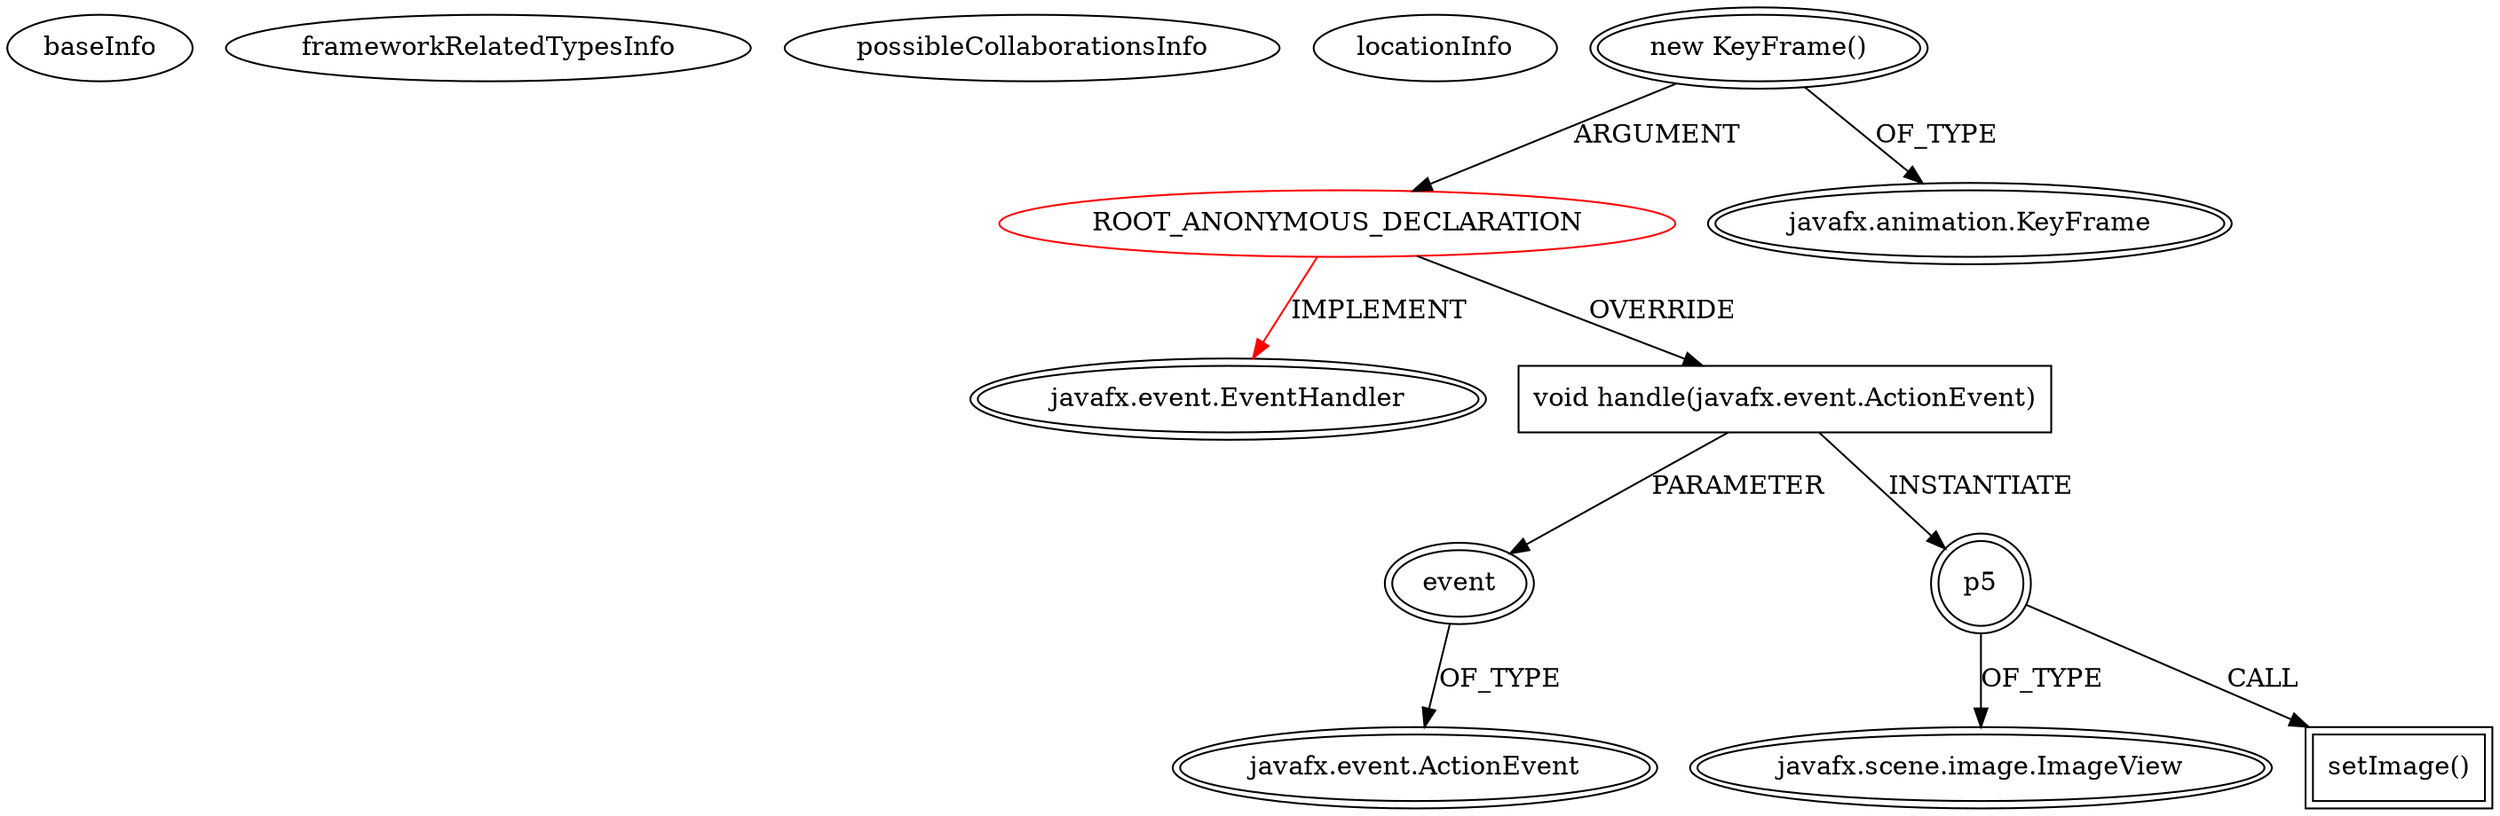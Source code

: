 digraph {
baseInfo[graphId=4225,category="extension_graph",isAnonymous=true,possibleRelation=false]
frameworkRelatedTypesInfo[0="javafx.event.EventHandler"]
possibleCollaborationsInfo[]
locationInfo[projectName="skrb-SimplePresenter",filePath="/skrb-SimplePresenter/SimplePresenter-master/src/contents/page4.java",contextSignature="void initialize(java.net.URL,java.util.ResourceBundle)",graphId="4225"]
0[label="ROOT_ANONYMOUS_DECLARATION",vertexType="ROOT_ANONYMOUS_DECLARATION",isFrameworkType=false,color=red]
1[label="javafx.event.EventHandler",vertexType="FRAMEWORK_INTERFACE_TYPE",isFrameworkType=true,peripheries=2]
2[label="new KeyFrame()",vertexType="OUTSIDE_CONSTRUCTOR_CALL",isFrameworkType=true,peripheries=2]
3[label="javafx.animation.KeyFrame",vertexType="FRAMEWORK_CLASS_TYPE",isFrameworkType=true,peripheries=2]
4[label="void handle(javafx.event.ActionEvent)",vertexType="OVERRIDING_METHOD_DECLARATION",isFrameworkType=false,shape=box]
5[label="event",vertexType="PARAMETER_DECLARATION",isFrameworkType=true,peripheries=2]
6[label="javafx.event.ActionEvent",vertexType="FRAMEWORK_CLASS_TYPE",isFrameworkType=true,peripheries=2]
7[label="p5",vertexType="VARIABLE_EXPRESION",isFrameworkType=true,peripheries=2,shape=circle]
9[label="javafx.scene.image.ImageView",vertexType="FRAMEWORK_CLASS_TYPE",isFrameworkType=true,peripheries=2]
8[label="setImage()",vertexType="INSIDE_CALL",isFrameworkType=true,peripheries=2,shape=box]
0->1[label="IMPLEMENT",color=red]
2->0[label="ARGUMENT"]
2->3[label="OF_TYPE"]
0->4[label="OVERRIDE"]
5->6[label="OF_TYPE"]
4->5[label="PARAMETER"]
4->7[label="INSTANTIATE"]
7->9[label="OF_TYPE"]
7->8[label="CALL"]
}
